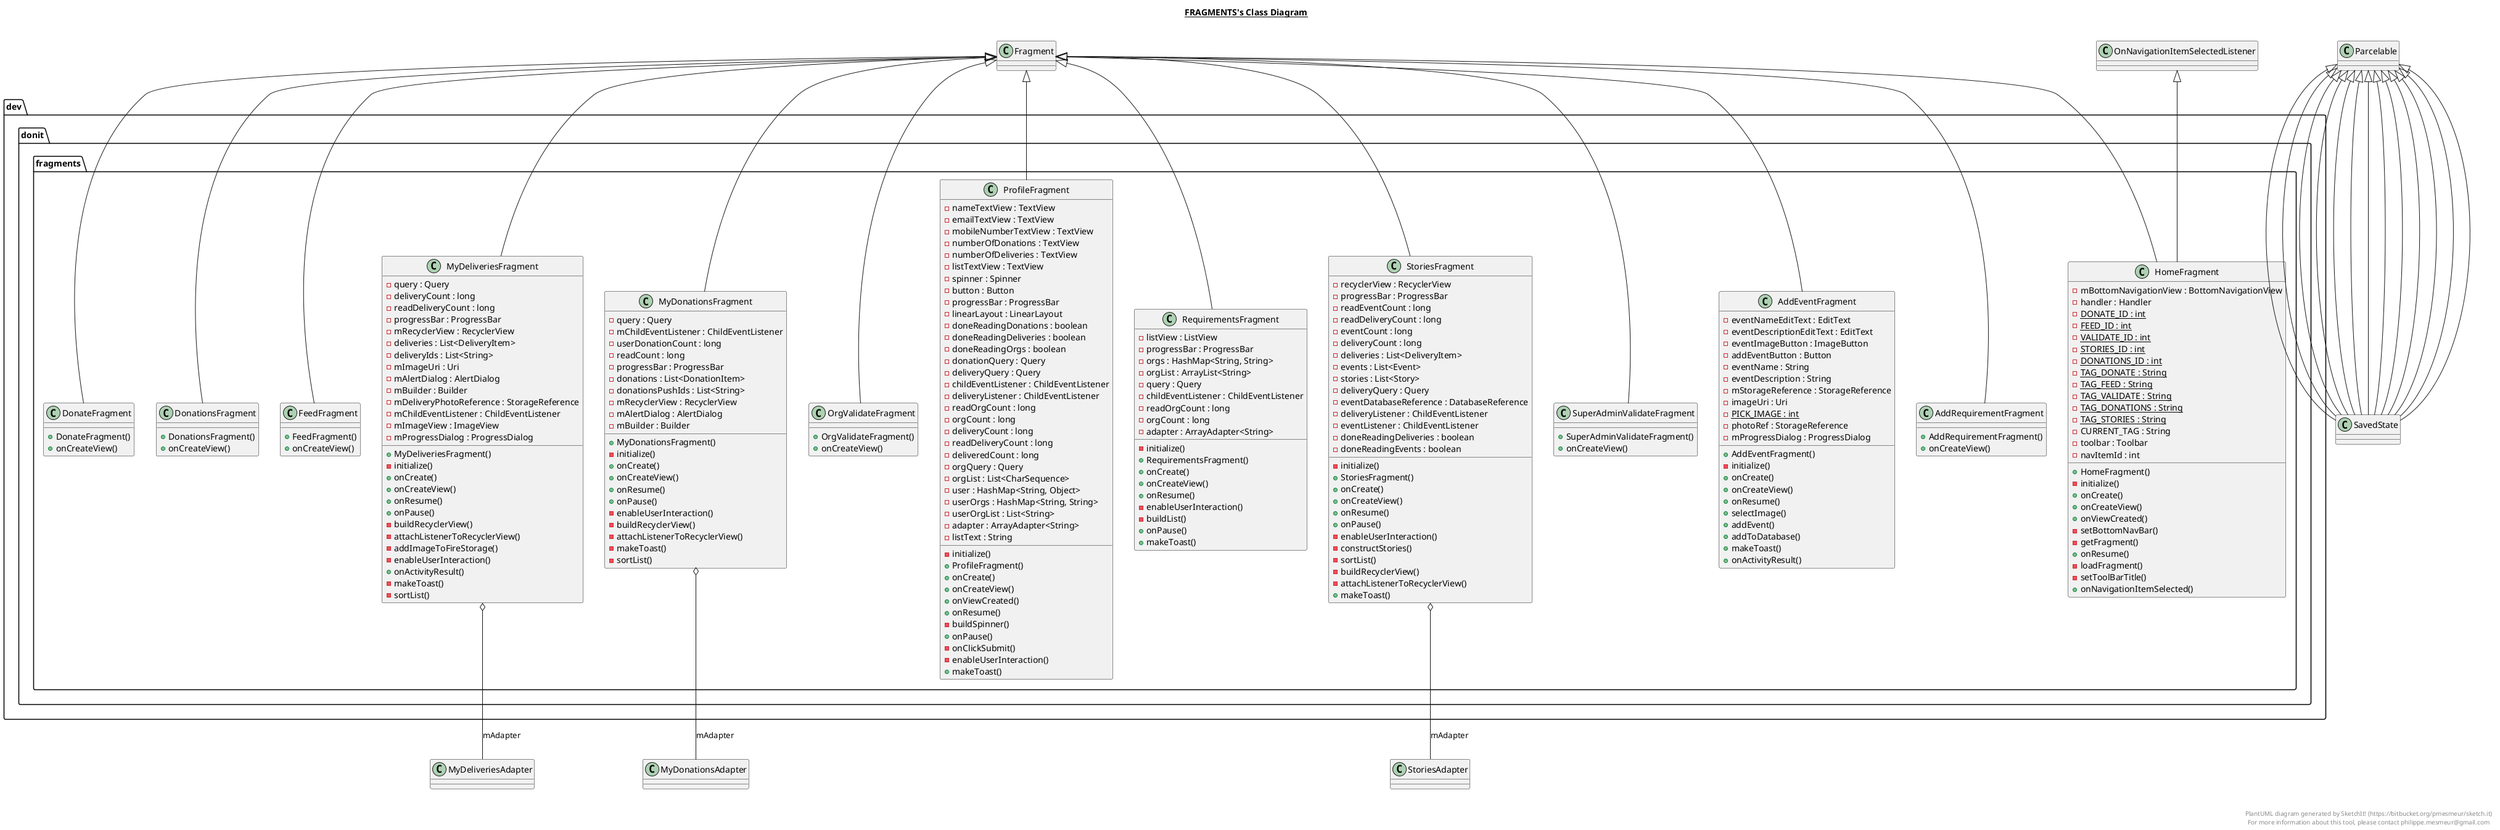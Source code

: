 @startuml

title __FRAGMENTS's Class Diagram__\n

  package dev.donit {
    package dev.donit.fragments {
      class AddEventFragment {
          - eventNameEditText : EditText
          - eventDescriptionEditText : EditText
          - eventImageButton : ImageButton
          - addEventButton : Button
          - eventName : String
          - eventDescription : String
          - mStorageReference : StorageReference
          - imageUri : Uri
          {static} - PICK_IMAGE : int
          - photoRef : StorageReference
          - mProgressDialog : ProgressDialog
          + AddEventFragment()
          - initialize()
          + onCreate()
          + onCreateView()
          + onResume()
          + selectImage()
          + addEvent()
          + addToDatabase()
          + makeToast()
          + onActivityResult()
      }
    }
  }
  

  package dev.donit {
    package dev.donit.fragments {
      class AddRequirementFragment {
          + AddRequirementFragment()
          + onCreateView()
      }
    }
  }
  

  package dev.donit {
    package dev.donit.fragments {
      class DonateFragment {
          + DonateFragment()
          + onCreateView()
      }
    }
  }
  

  package dev.donit {
    package dev.donit.fragments {
      class DonationsFragment {
          + DonationsFragment()
          + onCreateView()
      }
    }
  }
  

  package dev.donit {
    package dev.donit.fragments {
      class FeedFragment {
          + FeedFragment()
          + onCreateView()
      }
    }
  }
  

  package dev.donit {
    package dev.donit.fragments {
      class HomeFragment {
          - mBottomNavigationView : BottomNavigationView
          - handler : Handler
          {static} - DONATE_ID : int
          {static} - FEED_ID : int
          {static} - VALIDATE_ID : int
          {static} - STORIES_ID : int
          {static} - DONATIONS_ID : int
          {static} - TAG_DONATE : String
          {static} - TAG_FEED : String
          {static} - TAG_VALIDATE : String
          {static} - TAG_DONATIONS : String
          {static} - TAG_STORIES : String
          - CURRENT_TAG : String
          - toolbar : Toolbar
          - navItemId : int
          + HomeFragment()
          - initialize()
          + onCreate()
          + onCreateView()
          + onViewCreated()
          - setBottomNavBar()
          - getFragment()
          + onResume()
          - loadFragment()
          - setToolBarTitle()
          + onNavigationItemSelected()
      }
    }
  }
  

  package dev.donit {
    package dev.donit.fragments {
      class MyDeliveriesFragment {
          - query : Query
          - deliveryCount : long
          - readDeliveryCount : long
          - progressBar : ProgressBar
          - mRecyclerView : RecyclerView
          - deliveries : List<DeliveryItem>
          - deliveryIds : List<String>
          - mImageUri : Uri
          - mAlertDialog : AlertDialog
          - mBuilder : Builder
          - mDeliveryPhotoReference : StorageReference
          - mChildEventListener : ChildEventListener
          - mImageView : ImageView
          - mProgressDialog : ProgressDialog
          + MyDeliveriesFragment()
          - initialize()
          + onCreate()
          + onCreateView()
          + onResume()
          + onPause()
          - buildRecyclerView()
          - attachListenerToRecyclerView()
          - addImageToFireStorage()
          - enableUserInteraction()
          + onActivityResult()
          - makeToast()
          - sortList()
      }
    }
  }
  

  package dev.donit {
    package dev.donit.fragments {
      class MyDonationsFragment {
          - query : Query
          - mChildEventListener : ChildEventListener
          - userDonationCount : long
          - readCount : long
          - progressBar : ProgressBar
          - donations : List<DonationItem>
          - donationsPushIds : List<String>
          - mRecyclerView : RecyclerView
          - mAlertDialog : AlertDialog
          - mBuilder : Builder
          + MyDonationsFragment()
          - initialize()
          + onCreate()
          + onCreateView()
          + onResume()
          + onPause()
          - enableUserInteraction()
          - buildRecyclerView()
          - attachListenerToRecyclerView()
          - makeToast()
          - sortList()
      }
    }
  }
  

  package dev.donit {
    package dev.donit.fragments {
      class OrgValidateFragment {
          + OrgValidateFragment()
          + onCreateView()
      }
    }
  }
  

  package dev.donit {
    package dev.donit.fragments {
      class ProfileFragment {
          - nameTextView : TextView
          - emailTextView : TextView
          - mobileNumberTextView : TextView
          - numberOfDonations : TextView
          - numberOfDeliveries : TextView
          - listTextView : TextView
          - spinner : Spinner
          - button : Button
          - progressBar : ProgressBar
          - linearLayout : LinearLayout
          - doneReadingDonations : boolean
          - doneReadingDeliveries : boolean
          - doneReadingOrgs : boolean
          - donationQuery : Query
          - deliveryQuery : Query
          - childEventListener : ChildEventListener
          - deliveryListener : ChildEventListener
          - readOrgCount : long
          - orgCount : long
          - deliveryCount : long
          - readDeliveryCount : long
          - deliveredCount : long
          - orgQuery : Query
          - orgList : List<CharSequence>
          - user : HashMap<String, Object>
          - userOrgs : HashMap<String, String>
          - userOrgList : List<String>
          - adapter : ArrayAdapter<String>
          - listText : String
          - initialize()
          + ProfileFragment()
          + onCreate()
          + onCreateView()
          + onViewCreated()
          + onResume()
          - buildSpinner()
          + onPause()
          - onClickSubmit()
          - enableUserInteraction()
          + makeToast()
      }
    }
  }
  

  package dev.donit {
    package dev.donit.fragments {
      class RequirementsFragment {
          - listView : ListView
          - progressBar : ProgressBar
          - orgs : HashMap<String, String>
          - orgList : ArrayList<String>
          - query : Query
          - childEventListener : ChildEventListener
          - readOrgCount : long
          - orgCount : long
          - adapter : ArrayAdapter<String>
          - initialize()
          + RequirementsFragment()
          + onCreate()
          + onCreateView()
          + onResume()
          - enableUserInteraction()
          - buildList()
          + onPause()
          + makeToast()
      }
    }
  }
  

  package dev.donit {
    package dev.donit.fragments {
      class StoriesFragment {
          - recyclerView : RecyclerView
          - progressBar : ProgressBar
          - readEventCount : long
          - readDeliveryCount : long
          - eventCount : long
          - deliveryCount : long
          - deliveries : List<DeliveryItem>
          - events : List<Event>
          - stories : List<Story>
          - deliveryQuery : Query
          - eventDatabaseReference : DatabaseReference
          - deliveryListener : ChildEventListener
          - eventListener : ChildEventListener
          - doneReadingDeliveries : boolean
          - doneReadingEvents : boolean
          - initialize()
          + StoriesFragment()
          + onCreate()
          + onCreateView()
          + onResume()
          + onPause()
          - enableUserInteraction()
          - constructStories()
          - sortList()
          - buildRecyclerView()
          - attachListenerToRecyclerView()
          + makeToast()
      }
    }
  }
  

  package dev.donit {
    package dev.donit.fragments {
      class SuperAdminValidateFragment {
          + SuperAdminValidateFragment()
          + onCreateView()
      }
    }
  }
  

  AddEventFragment -up-|> Fragment
  SavedState -up-|> Parcelable
  AddRequirementFragment -up-|> Fragment
  SavedState -up-|> Parcelable
  DonateFragment -up-|> Fragment
  SavedState -up-|> Parcelable
  DonationsFragment -up-|> Fragment
  SavedState -up-|> Parcelable
  FeedFragment -up-|> Fragment
  SavedState -up-|> Parcelable
  HomeFragment -up-|> OnNavigationItemSelectedListener
  HomeFragment -up-|> Fragment
  SavedState -up-|> Parcelable
  MyDeliveriesFragment -up-|> Fragment
  MyDeliveriesFragment o-- MyDeliveriesAdapter : mAdapter
  SavedState -up-|> Parcelable
  MyDonationsFragment -up-|> Fragment
  MyDonationsFragment o-- MyDonationsAdapter : mAdapter
  SavedState -up-|> Parcelable
  OrgValidateFragment -up-|> Fragment
  SavedState -up-|> Parcelable
  ProfileFragment -up-|> Fragment
  SavedState -up-|> Parcelable
  RequirementsFragment -up-|> Fragment
  SavedState -up-|> Parcelable
  StoriesFragment -up-|> Fragment
  StoriesFragment o-- StoriesAdapter : mAdapter
  SavedState -up-|> Parcelable
  SuperAdminValidateFragment -up-|> Fragment
  SavedState -up-|> Parcelable


right footer


PlantUML diagram generated by SketchIt! (https://bitbucket.org/pmesmeur/sketch.it)
For more information about this tool, please contact philippe.mesmeur@gmail.com
endfooter

@enduml
